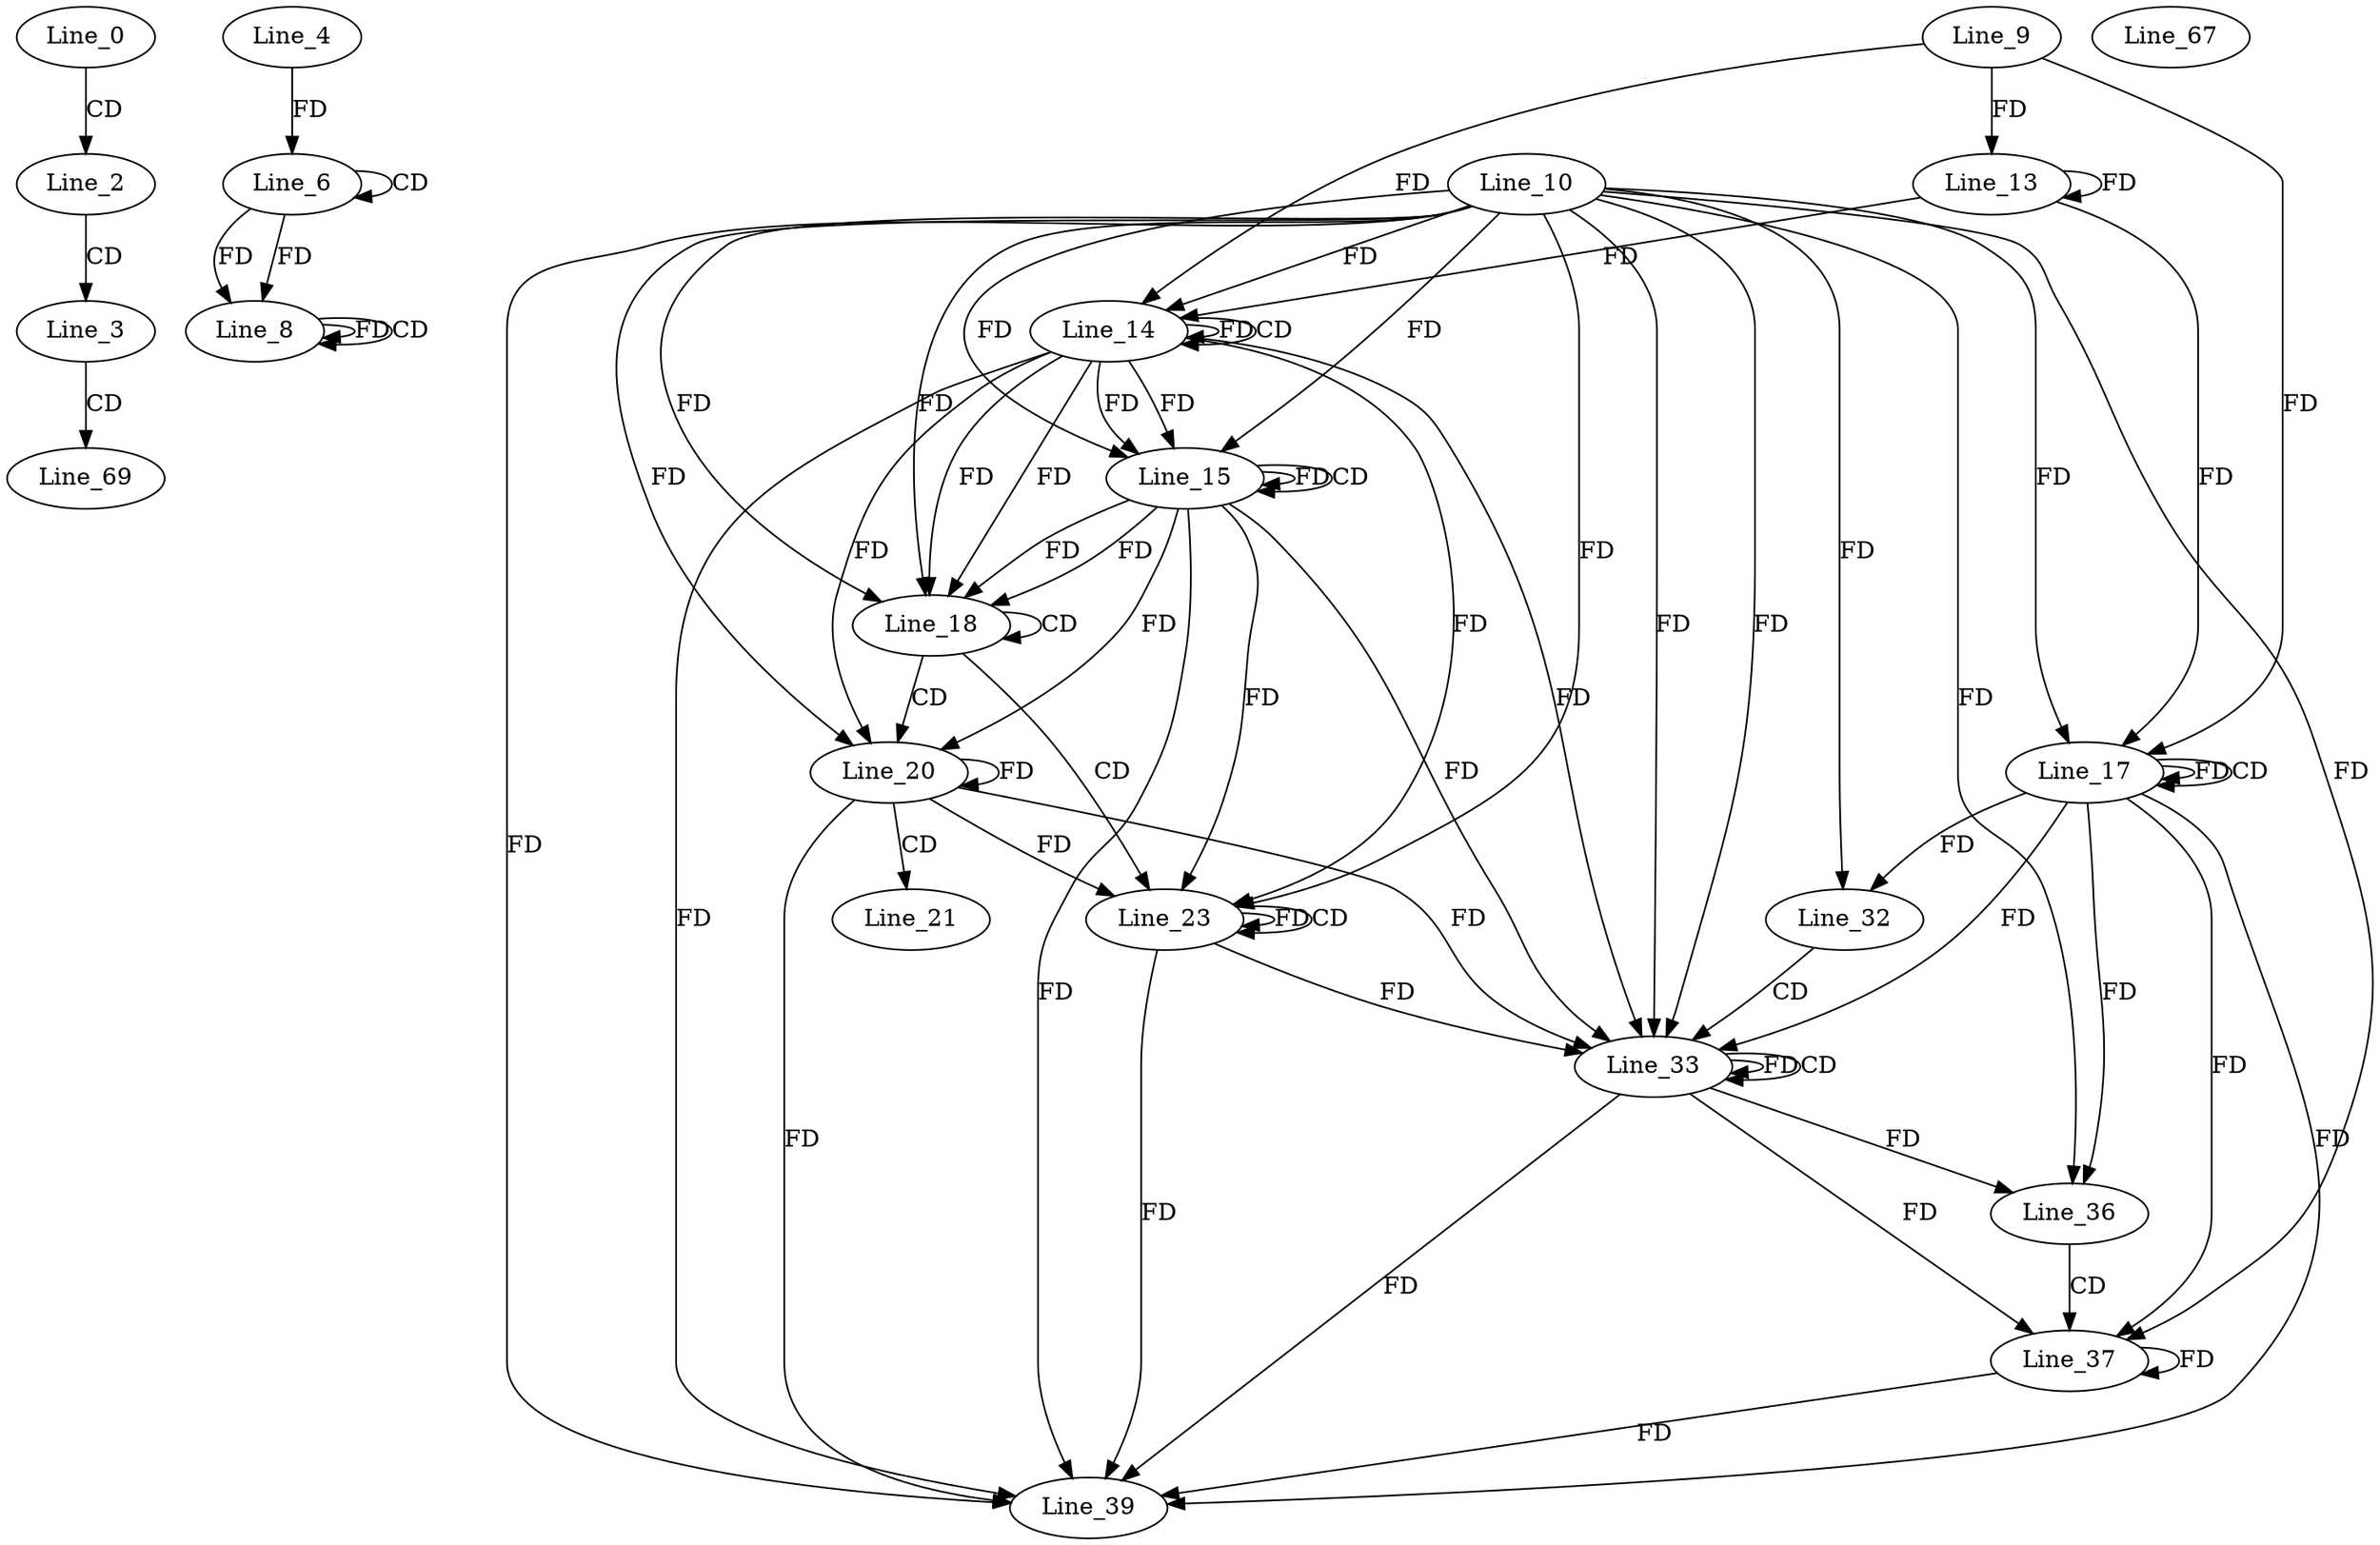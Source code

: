 digraph G {
  Line_0;
  Line_2;
  Line_3;
  Line_4;
  Line_4;
  Line_6;
  Line_6;
  Line_8;
  Line_8;
  Line_9;
  Line_10;
  Line_13;
  Line_14;
  Line_14;
  Line_15;
  Line_15;
  Line_17;
  Line_17;
  Line_18;
  Line_18;
  Line_20;
  Line_21;
  Line_21;
  Line_23;
  Line_23;
  Line_32;
  Line_33;
  Line_33;
  Line_36;
  Line_37;
  Line_39;
  Line_67;
  Line_69;
  Line_0 -> Line_2 [ label="CD" ];
  Line_2 -> Line_3 [ label="CD" ];
  Line_6 -> Line_6 [ label="CD" ];
  Line_4 -> Line_6 [ label="FD" ];
  Line_6 -> Line_8 [ label="FD" ];
  Line_8 -> Line_8 [ label="FD" ];
  Line_8 -> Line_8 [ label="CD" ];
  Line_6 -> Line_8 [ label="FD" ];
  Line_9 -> Line_13 [ label="FD" ];
  Line_13 -> Line_13 [ label="FD" ];
  Line_10 -> Line_14 [ label="FD" ];
  Line_14 -> Line_14 [ label="FD" ];
  Line_14 -> Line_14 [ label="CD" ];
  Line_9 -> Line_14 [ label="FD" ];
  Line_13 -> Line_14 [ label="FD" ];
  Line_10 -> Line_15 [ label="FD" ];
  Line_14 -> Line_15 [ label="FD" ];
  Line_15 -> Line_15 [ label="FD" ];
  Line_15 -> Line_15 [ label="CD" ];
  Line_10 -> Line_15 [ label="FD" ];
  Line_14 -> Line_15 [ label="FD" ];
  Line_10 -> Line_17 [ label="FD" ];
  Line_17 -> Line_17 [ label="FD" ];
  Line_17 -> Line_17 [ label="CD" ];
  Line_9 -> Line_17 [ label="FD" ];
  Line_13 -> Line_17 [ label="FD" ];
  Line_10 -> Line_18 [ label="FD" ];
  Line_14 -> Line_18 [ label="FD" ];
  Line_15 -> Line_18 [ label="FD" ];
  Line_18 -> Line_18 [ label="CD" ];
  Line_10 -> Line_18 [ label="FD" ];
  Line_14 -> Line_18 [ label="FD" ];
  Line_15 -> Line_18 [ label="FD" ];
  Line_18 -> Line_20 [ label="CD" ];
  Line_10 -> Line_20 [ label="FD" ];
  Line_14 -> Line_20 [ label="FD" ];
  Line_15 -> Line_20 [ label="FD" ];
  Line_20 -> Line_20 [ label="FD" ];
  Line_20 -> Line_21 [ label="CD" ];
  Line_18 -> Line_23 [ label="CD" ];
  Line_10 -> Line_23 [ label="FD" ];
  Line_14 -> Line_23 [ label="FD" ];
  Line_15 -> Line_23 [ label="FD" ];
  Line_20 -> Line_23 [ label="FD" ];
  Line_23 -> Line_23 [ label="FD" ];
  Line_23 -> Line_23 [ label="CD" ];
  Line_10 -> Line_32 [ label="FD" ];
  Line_17 -> Line_32 [ label="FD" ];
  Line_32 -> Line_33 [ label="CD" ];
  Line_10 -> Line_33 [ label="FD" ];
  Line_17 -> Line_33 [ label="FD" ];
  Line_33 -> Line_33 [ label="FD" ];
  Line_33 -> Line_33 [ label="CD" ];
  Line_10 -> Line_33 [ label="FD" ];
  Line_14 -> Line_33 [ label="FD" ];
  Line_15 -> Line_33 [ label="FD" ];
  Line_20 -> Line_33 [ label="FD" ];
  Line_23 -> Line_33 [ label="FD" ];
  Line_10 -> Line_36 [ label="FD" ];
  Line_17 -> Line_36 [ label="FD" ];
  Line_33 -> Line_36 [ label="FD" ];
  Line_36 -> Line_37 [ label="CD" ];
  Line_10 -> Line_37 [ label="FD" ];
  Line_17 -> Line_37 [ label="FD" ];
  Line_33 -> Line_37 [ label="FD" ];
  Line_37 -> Line_37 [ label="FD" ];
  Line_10 -> Line_39 [ label="FD" ];
  Line_14 -> Line_39 [ label="FD" ];
  Line_15 -> Line_39 [ label="FD" ];
  Line_20 -> Line_39 [ label="FD" ];
  Line_23 -> Line_39 [ label="FD" ];
  Line_17 -> Line_39 [ label="FD" ];
  Line_33 -> Line_39 [ label="FD" ];
  Line_37 -> Line_39 [ label="FD" ];
  Line_3 -> Line_69 [ label="CD" ];
}
